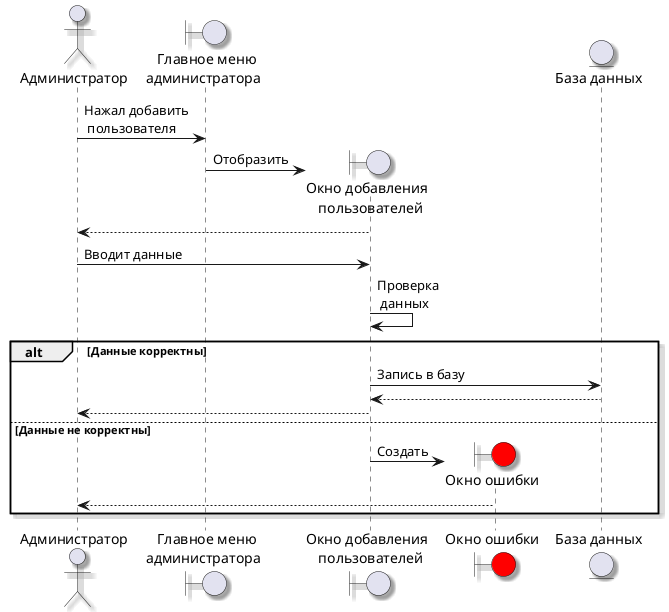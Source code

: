 @startuml dia_add_user_for_admin
skinparam Shadowing true
actor "Администратор" as admin
boundary "  Главное меню\nадминистратора" as mainMenuAd
boundary "Окно добавления\n  пользователей" as addUserWindow
boundary "Окно ошибки" as errorWindow #Red

entity "База данных" as fs

admin -> mainMenuAd : Нажал добавить\n пользователя
mainMenuAd -> addUserWindow ** : Отобразить
addUserWindow --> admin
admin -> addUserWindow : Вводит данные
addUserWindow -> addUserWindow : Проверка\n данных

alt Данные корректны
    addUserWindow -> fs : Запись в базу
    fs --> addUserWindow 
    addUserWindow --> admin
else Данные не корректны
    addUserWindow -> errorWindow **: Создать
    errorWindow --> admin
end
@enduml